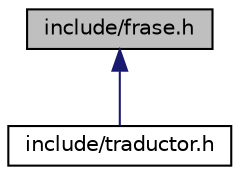 digraph "include/frase.h"
{
  edge [fontname="Helvetica",fontsize="10",labelfontname="Helvetica",labelfontsize="10"];
  node [fontname="Helvetica",fontsize="10",shape=record];
  Node1 [label="include/frase.h",height=0.2,width=0.4,color="black", fillcolor="grey75", style="filled", fontcolor="black"];
  Node1 -> Node2 [dir="back",color="midnightblue",fontsize="10",style="solid"];
  Node2 [label="include/traductor.h",height=0.2,width=0.4,color="black", fillcolor="white", style="filled",URL="$traductor_8h.html",tooltip="Fichero cabecera del TDA Traductor. "];
}
